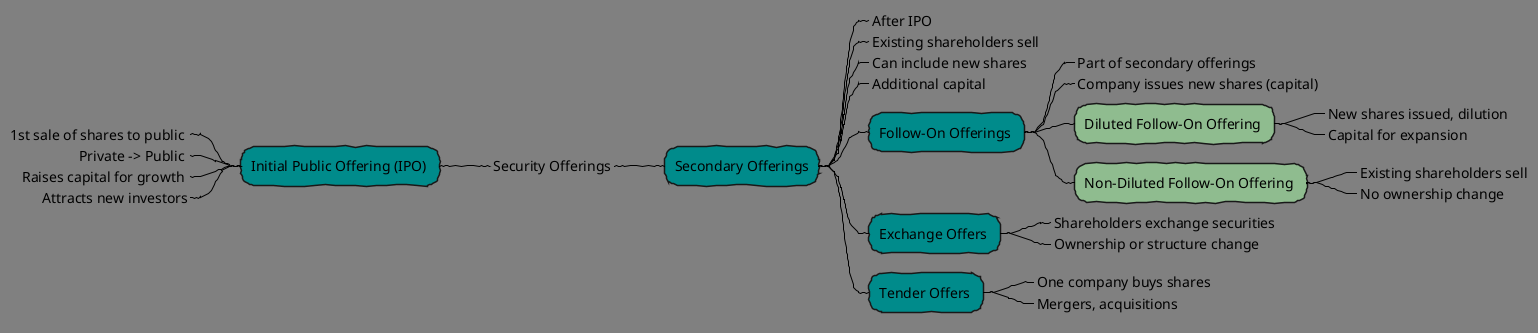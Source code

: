 @startmindmap 
skinparam backgroundColor gray
skinparam handwritten true
skinparam shadowing<<with_shadow>> true
skinparam arrowcolor black
<style>
mindmapDiagram {
  .darkkhaki {
    BackgroundColor darkkhaki
  }
.midnightblue {
    BackgroundColor midnightblue
    mindmapfontcolor white
  }
 .gray {
    BackgroundColor gray
  }
 .darkgray {
    BackgroundColor darkgray
  }
  .darkcyan {
    BackgroundColor darkcyan
  }
  .darkslategrey {
    BackgroundColor darkslategrey    
  }
.darkseagreen {
    BackgroundColor darkseagreen    
  }
:depth(1) {
      BackGroundColor darkcyan
}
:depth(3) {
      BackGroundColor darkcyan
}
:depth(4) {
      BackGroundColor darkkhaki
}
:depth(2) {
      BackGroundColor darkkhaki
}

  boxless {
    FontColor black
  }
}
</style>

*_ Security Offerings <<gray>>
left side
** Initial Public Offering (IPO) 
***_ 1st sale of shares to public 
***_ Private -> Public 
***_ Raises capital for growth 
***_ Attracts new investors
right side
** Secondary Offerings
***_ After IPO
***_ Existing shareholders sell
***_ Can include new shares
***_ Additional capital
*** Follow-On Offerings <<darkcyan>>
****_ Part of secondary offerings
****_ Company issues new shares (capital)
**** Diluted Follow-On Offering <<darkseagreen>>
*****_ New shares issued, dilution
*****_ Capital for expansion
**** Non-Diluted Follow-On Offering <<darkseagreen>>
*****_ Existing shareholders sell
*****_ No ownership change
*** Exchange Offers <<darkcyan>>
****_ Shareholders exchange securities
****_ Ownership or structure change
*** Tender Offers <<darkcyan>>
****_ One company buys shares
****_ Mergers, acquisitions
@endmindmap
